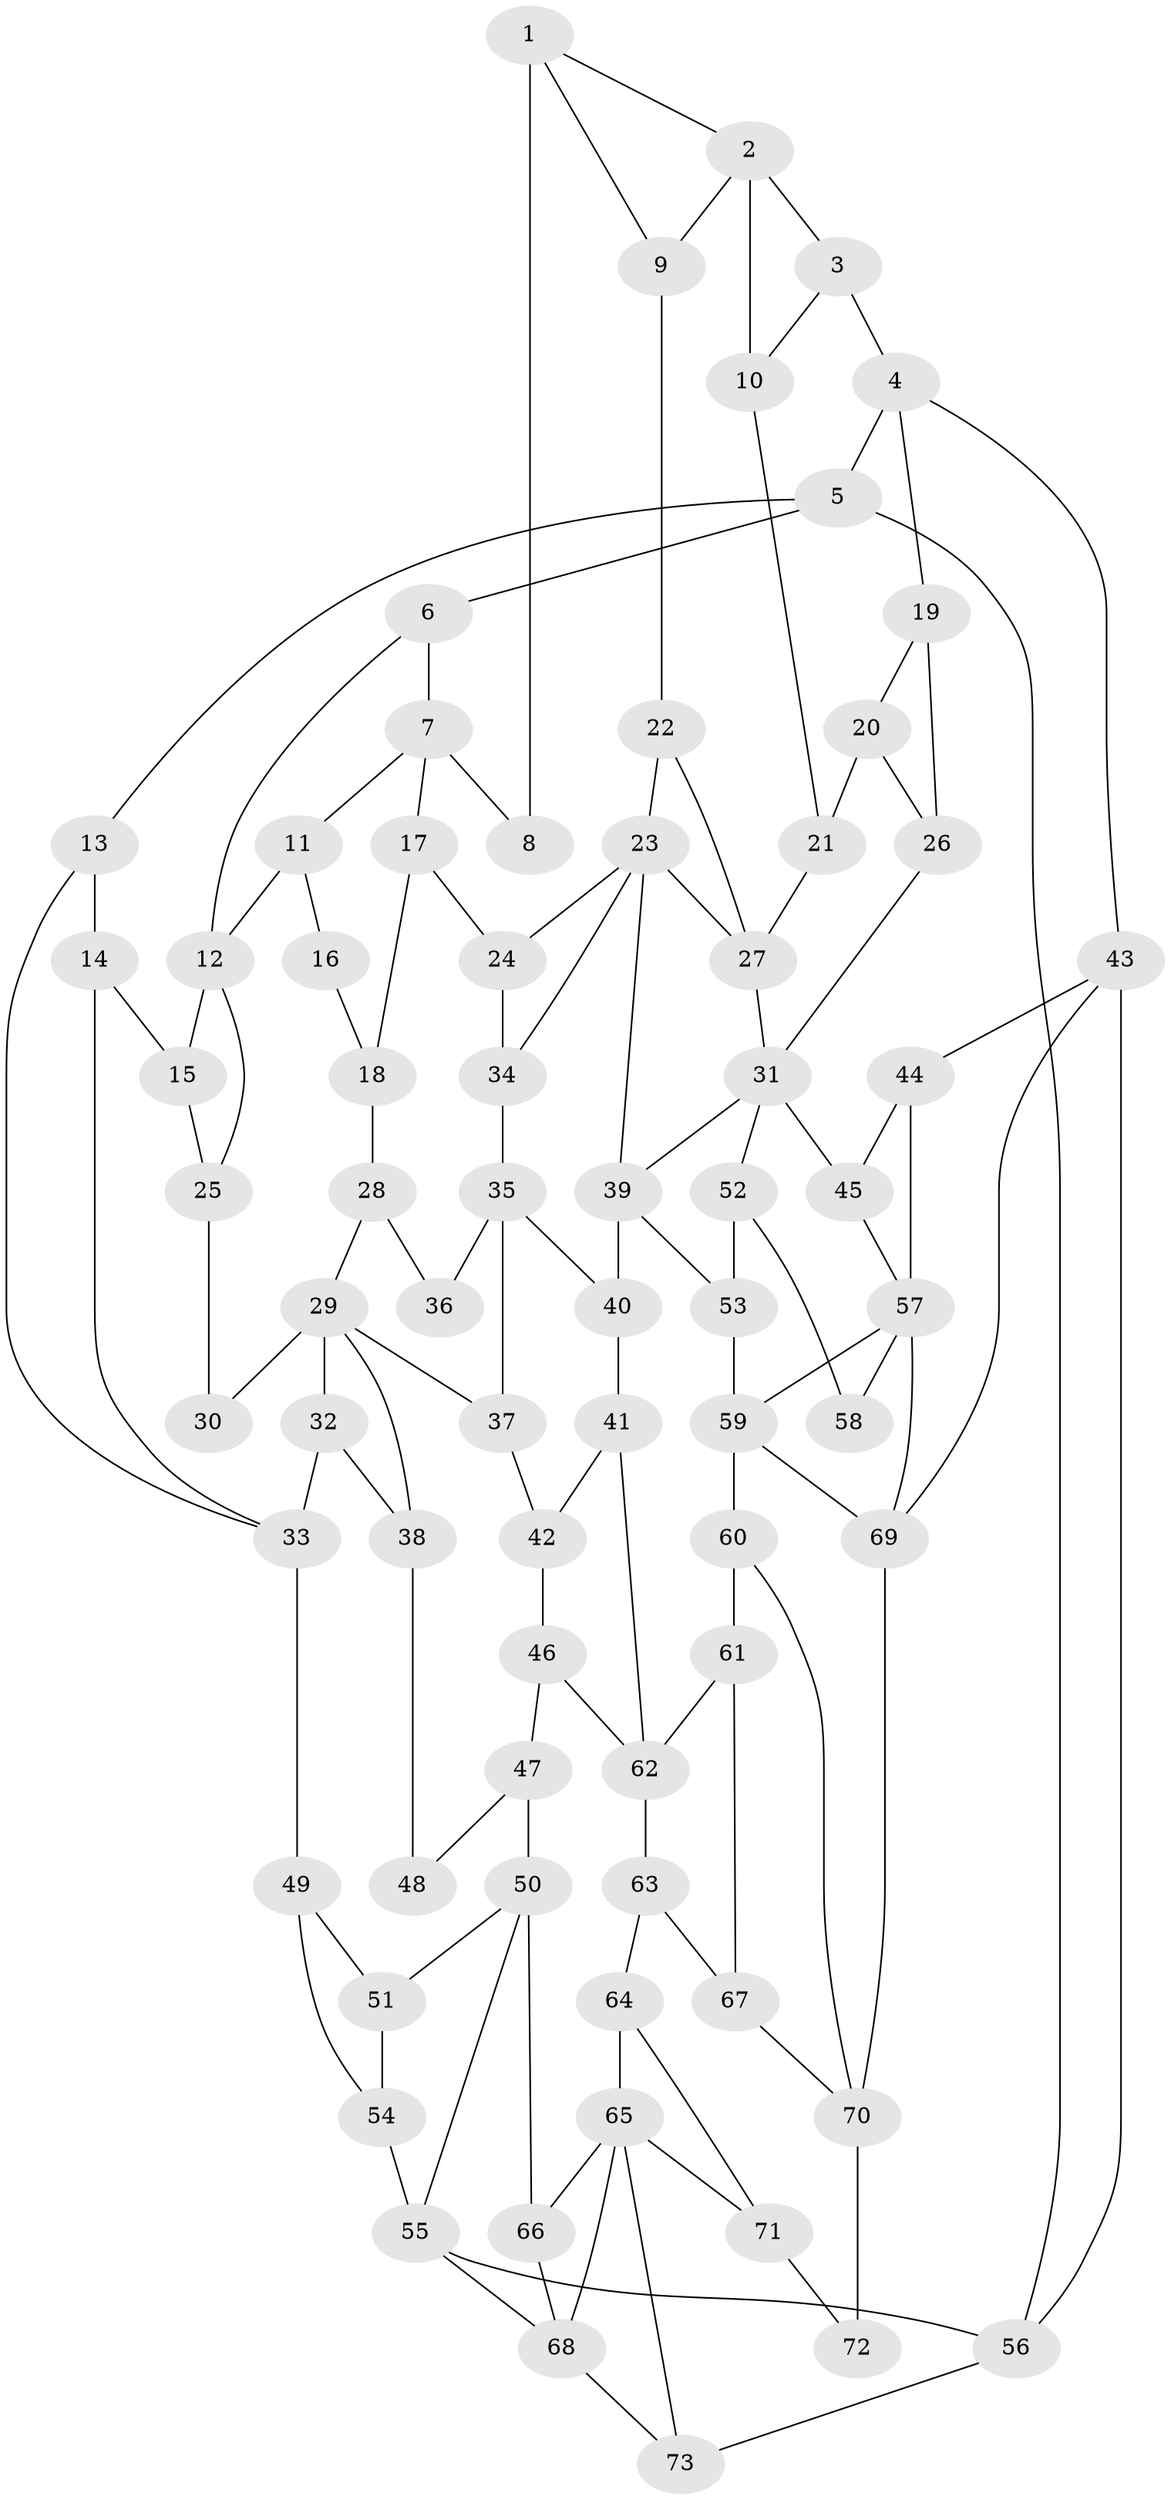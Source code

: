 // original degree distribution, {3: 0.0136986301369863, 4: 0.22602739726027396, 6: 0.21232876712328766, 5: 0.547945205479452}
// Generated by graph-tools (version 1.1) at 2025/38/03/09/25 02:38:42]
// undirected, 73 vertices, 120 edges
graph export_dot {
graph [start="1"]
  node [color=gray90,style=filled];
  1;
  2;
  3;
  4;
  5;
  6;
  7;
  8;
  9;
  10;
  11;
  12;
  13;
  14;
  15;
  16;
  17;
  18;
  19;
  20;
  21;
  22;
  23;
  24;
  25;
  26;
  27;
  28;
  29;
  30;
  31;
  32;
  33;
  34;
  35;
  36;
  37;
  38;
  39;
  40;
  41;
  42;
  43;
  44;
  45;
  46;
  47;
  48;
  49;
  50;
  51;
  52;
  53;
  54;
  55;
  56;
  57;
  58;
  59;
  60;
  61;
  62;
  63;
  64;
  65;
  66;
  67;
  68;
  69;
  70;
  71;
  72;
  73;
  1 -- 2 [weight=1.0];
  1 -- 8 [weight=3.0];
  1 -- 9 [weight=1.0];
  2 -- 3 [weight=1.0];
  2 -- 9 [weight=1.0];
  2 -- 10 [weight=3.0];
  3 -- 4 [weight=1.0];
  3 -- 10 [weight=1.0];
  4 -- 5 [weight=1.0];
  4 -- 19 [weight=1.0];
  4 -- 43 [weight=1.0];
  5 -- 6 [weight=1.0];
  5 -- 13 [weight=1.0];
  5 -- 56 [weight=1.0];
  6 -- 7 [weight=1.0];
  6 -- 12 [weight=1.0];
  7 -- 8 [weight=2.0];
  7 -- 11 [weight=1.0];
  7 -- 17 [weight=1.0];
  9 -- 22 [weight=1.0];
  10 -- 21 [weight=2.0];
  11 -- 12 [weight=3.0];
  11 -- 16 [weight=2.0];
  12 -- 15 [weight=1.0];
  12 -- 25 [weight=1.0];
  13 -- 14 [weight=1.0];
  13 -- 33 [weight=1.0];
  14 -- 15 [weight=1.0];
  14 -- 33 [weight=1.0];
  15 -- 25 [weight=1.0];
  16 -- 18 [weight=1.0];
  17 -- 18 [weight=1.0];
  17 -- 24 [weight=1.0];
  18 -- 28 [weight=1.0];
  19 -- 20 [weight=1.0];
  19 -- 26 [weight=1.0];
  20 -- 21 [weight=2.0];
  20 -- 26 [weight=3.0];
  21 -- 27 [weight=1.0];
  22 -- 23 [weight=1.0];
  22 -- 27 [weight=1.0];
  23 -- 24 [weight=1.0];
  23 -- 27 [weight=1.0];
  23 -- 34 [weight=1.0];
  23 -- 39 [weight=2.0];
  24 -- 34 [weight=1.0];
  25 -- 30 [weight=1.0];
  26 -- 31 [weight=2.0];
  27 -- 31 [weight=1.0];
  28 -- 29 [weight=1.0];
  28 -- 36 [weight=1.0];
  29 -- 30 [weight=2.0];
  29 -- 32 [weight=1.0];
  29 -- 37 [weight=1.0];
  29 -- 38 [weight=1.0];
  31 -- 39 [weight=1.0];
  31 -- 45 [weight=1.0];
  31 -- 52 [weight=1.0];
  32 -- 33 [weight=2.0];
  32 -- 38 [weight=1.0];
  33 -- 49 [weight=2.0];
  34 -- 35 [weight=2.0];
  35 -- 36 [weight=2.0];
  35 -- 37 [weight=1.0];
  35 -- 40 [weight=1.0];
  37 -- 42 [weight=1.0];
  38 -- 48 [weight=1.0];
  39 -- 40 [weight=1.0];
  39 -- 53 [weight=1.0];
  40 -- 41 [weight=1.0];
  41 -- 42 [weight=1.0];
  41 -- 62 [weight=1.0];
  42 -- 46 [weight=1.0];
  43 -- 44 [weight=1.0];
  43 -- 56 [weight=1.0];
  43 -- 69 [weight=1.0];
  44 -- 45 [weight=1.0];
  44 -- 57 [weight=1.0];
  45 -- 57 [weight=1.0];
  46 -- 47 [weight=1.0];
  46 -- 62 [weight=1.0];
  47 -- 48 [weight=2.0];
  47 -- 50 [weight=2.0];
  49 -- 51 [weight=3.0];
  49 -- 54 [weight=1.0];
  50 -- 51 [weight=2.0];
  50 -- 55 [weight=1.0];
  50 -- 66 [weight=1.0];
  51 -- 54 [weight=1.0];
  52 -- 53 [weight=1.0];
  52 -- 58 [weight=1.0];
  53 -- 59 [weight=1.0];
  54 -- 55 [weight=1.0];
  55 -- 56 [weight=1.0];
  55 -- 68 [weight=2.0];
  56 -- 73 [weight=1.0];
  57 -- 58 [weight=2.0];
  57 -- 59 [weight=1.0];
  57 -- 69 [weight=1.0];
  59 -- 60 [weight=2.0];
  59 -- 69 [weight=1.0];
  60 -- 61 [weight=2.0];
  60 -- 70 [weight=1.0];
  61 -- 62 [weight=2.0];
  61 -- 67 [weight=2.0];
  62 -- 63 [weight=1.0];
  63 -- 64 [weight=1.0];
  63 -- 67 [weight=1.0];
  64 -- 65 [weight=1.0];
  64 -- 71 [weight=1.0];
  65 -- 66 [weight=1.0];
  65 -- 68 [weight=2.0];
  65 -- 71 [weight=1.0];
  65 -- 73 [weight=1.0];
  66 -- 68 [weight=1.0];
  67 -- 70 [weight=1.0];
  68 -- 73 [weight=1.0];
  69 -- 70 [weight=2.0];
  70 -- 72 [weight=2.0];
  71 -- 72 [weight=1.0];
}
